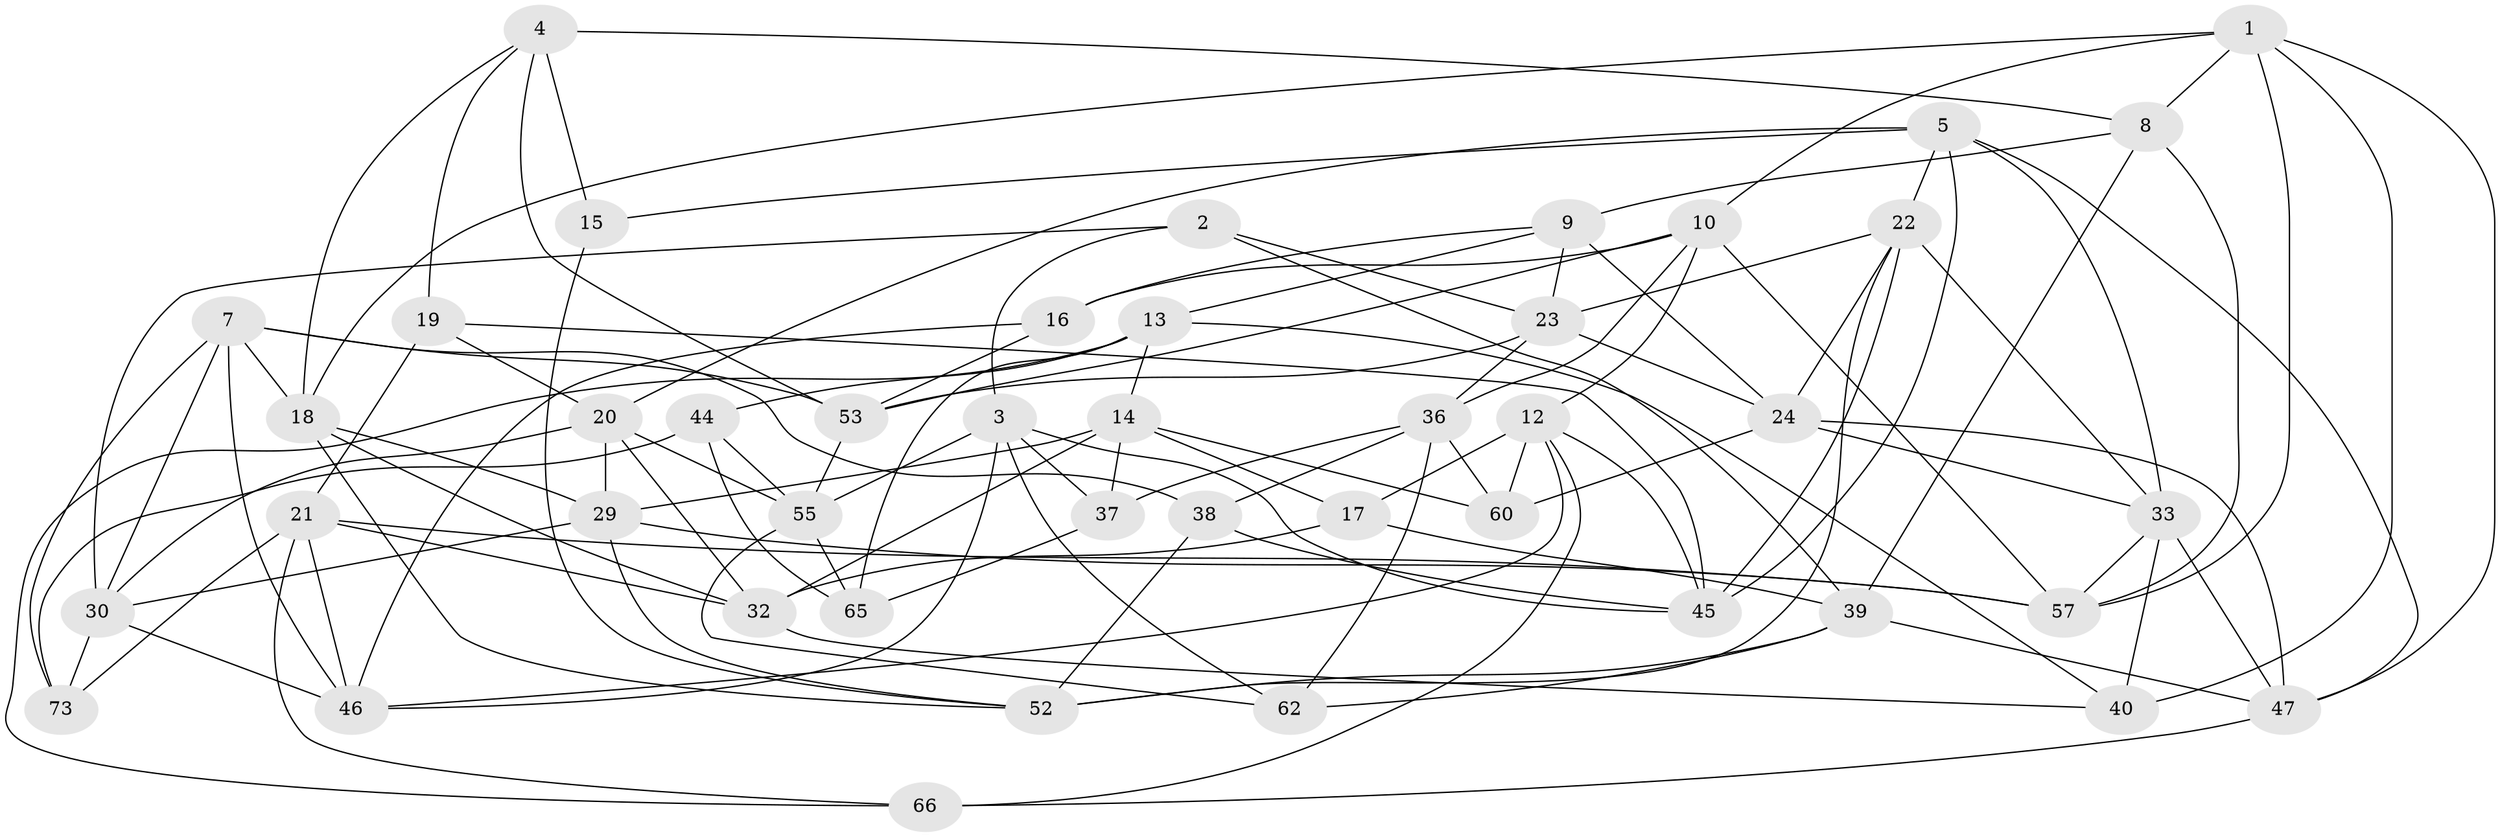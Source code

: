 // original degree distribution, {4: 1.0}
// Generated by graph-tools (version 1.1) at 2025/42/03/06/25 10:42:19]
// undirected, 44 vertices, 116 edges
graph export_dot {
graph [start="1"]
  node [color=gray90,style=filled];
  1 [super="+28"];
  2;
  3 [super="+26"];
  4 [super="+11"];
  5 [super="+6"];
  7 [super="+56"];
  8 [super="+54"];
  9 [super="+64"];
  10 [super="+34"];
  12 [super="+49"];
  13 [super="+67"];
  14 [super="+58"];
  15;
  16;
  17;
  18 [super="+35"];
  19;
  20 [super="+71"];
  21 [super="+41"];
  22 [super="+25"];
  23 [super="+27"];
  24 [super="+48"];
  29 [super="+31"];
  30 [super="+43"];
  32 [super="+42"];
  33 [super="+63"];
  36 [super="+61"];
  37;
  38;
  39 [super="+72"];
  40;
  44;
  45 [super="+51"];
  46 [super="+50"];
  47 [super="+68"];
  52 [super="+59"];
  53 [super="+74"];
  55 [super="+69"];
  57 [super="+70"];
  60;
  62;
  65;
  66;
  73;
  1 -- 40;
  1 -- 47;
  1 -- 18;
  1 -- 10;
  1 -- 57;
  1 -- 8;
  2 -- 39;
  2 -- 30;
  2 -- 3;
  2 -- 23;
  3 -- 37;
  3 -- 55;
  3 -- 46;
  3 -- 45;
  3 -- 62;
  4 -- 19;
  4 -- 18;
  4 -- 15 [weight=2];
  4 -- 8;
  4 -- 53;
  5 -- 33;
  5 -- 22;
  5 -- 47;
  5 -- 45;
  5 -- 20;
  5 -- 15;
  7 -- 73;
  7 -- 30;
  7 -- 46;
  7 -- 18;
  7 -- 38;
  7 -- 53;
  8 -- 9 [weight=2];
  8 -- 39;
  8 -- 57;
  9 -- 23;
  9 -- 24;
  9 -- 16;
  9 -- 13;
  10 -- 36;
  10 -- 53;
  10 -- 16;
  10 -- 12;
  10 -- 57;
  12 -- 60;
  12 -- 45;
  12 -- 46;
  12 -- 17;
  12 -- 66;
  13 -- 44;
  13 -- 66;
  13 -- 40;
  13 -- 65;
  13 -- 14;
  14 -- 37;
  14 -- 29;
  14 -- 60;
  14 -- 32;
  14 -- 17;
  15 -- 52;
  16 -- 46;
  16 -- 53;
  17 -- 39;
  17 -- 32;
  18 -- 52;
  18 -- 29;
  18 -- 32;
  19 -- 45;
  19 -- 20;
  19 -- 21;
  20 -- 55;
  20 -- 29;
  20 -- 32;
  20 -- 30;
  21 -- 73;
  21 -- 66;
  21 -- 32;
  21 -- 57;
  21 -- 46;
  22 -- 52;
  22 -- 45;
  22 -- 24;
  22 -- 33;
  22 -- 23;
  23 -- 24;
  23 -- 36;
  23 -- 53;
  24 -- 60;
  24 -- 33;
  24 -- 47;
  29 -- 57;
  29 -- 52;
  29 -- 30;
  30 -- 46;
  30 -- 73;
  32 -- 40;
  33 -- 40;
  33 -- 57;
  33 -- 47;
  36 -- 62;
  36 -- 60;
  36 -- 37;
  36 -- 38;
  37 -- 65;
  38 -- 52;
  38 -- 45;
  39 -- 52;
  39 -- 62;
  39 -- 47;
  44 -- 73;
  44 -- 65;
  44 -- 55;
  47 -- 66;
  53 -- 55;
  55 -- 62;
  55 -- 65;
}
